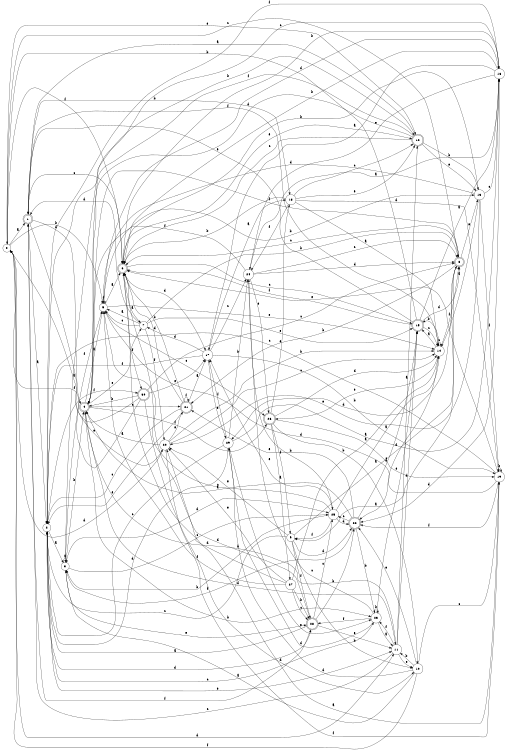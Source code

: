 digraph n25_2 {
__start0 [label="" shape="none"];

rankdir=LR;
size="8,5";

s0 [style="filled", color="black", fillcolor="white" shape="circle", label="0"];
s1 [style="rounded,filled", color="black", fillcolor="white" shape="doublecircle", label="1"];
s2 [style="filled", color="black", fillcolor="white" shape="circle", label="2"];
s3 [style="filled", color="black", fillcolor="white" shape="circle", label="3"];
s4 [style="rounded,filled", color="black", fillcolor="white" shape="doublecircle", label="4"];
s5 [style="filled", color="black", fillcolor="white" shape="circle", label="5"];
s6 [style="rounded,filled", color="black", fillcolor="white" shape="doublecircle", label="6"];
s7 [style="filled", color="black", fillcolor="white" shape="circle", label="7"];
s8 [style="rounded,filled", color="black", fillcolor="white" shape="doublecircle", label="8"];
s9 [style="filled", color="black", fillcolor="white" shape="circle", label="9"];
s10 [style="filled", color="black", fillcolor="white" shape="circle", label="10"];
s11 [style="filled", color="black", fillcolor="white" shape="circle", label="11"];
s12 [style="rounded,filled", color="black", fillcolor="white" shape="doublecircle", label="12"];
s13 [style="filled", color="black", fillcolor="white" shape="circle", label="13"];
s14 [style="filled", color="black", fillcolor="white" shape="circle", label="14"];
s15 [style="rounded,filled", color="black", fillcolor="white" shape="doublecircle", label="15"];
s16 [style="filled", color="black", fillcolor="white" shape="circle", label="16"];
s17 [style="filled", color="black", fillcolor="white" shape="circle", label="17"];
s18 [style="filled", color="black", fillcolor="white" shape="circle", label="18"];
s19 [style="filled", color="black", fillcolor="white" shape="circle", label="19"];
s20 [style="filled", color="black", fillcolor="white" shape="circle", label="20"];
s21 [style="rounded,filled", color="black", fillcolor="white" shape="doublecircle", label="21"];
s22 [style="rounded,filled", color="black", fillcolor="white" shape="doublecircle", label="22"];
s23 [style="filled", color="black", fillcolor="white" shape="circle", label="23"];
s24 [style="filled", color="black", fillcolor="white" shape="circle", label="24"];
s25 [style="filled", color="black", fillcolor="white" shape="circle", label="25"];
s26 [style="rounded,filled", color="black", fillcolor="white" shape="doublecircle", label="26"];
s27 [style="filled", color="black", fillcolor="white" shape="circle", label="27"];
s28 [style="rounded,filled", color="black", fillcolor="white" shape="doublecircle", label="28"];
s29 [style="filled", color="black", fillcolor="white" shape="circle", label="29"];
s30 [style="rounded,filled", color="black", fillcolor="white" shape="doublecircle", label="30"];
s0 -> s1 [label="a"];
s0 -> s5 [label="b"];
s0 -> s8 [label="c"];
s0 -> s11 [label="d"];
s0 -> s12 [label="e"];
s0 -> s6 [label="f"];
s1 -> s2 [label="a"];
s1 -> s18 [label="b"];
s1 -> s6 [label="c"];
s1 -> s4 [label="d"];
s1 -> s20 [label="e"];
s1 -> s14 [label="f"];
s2 -> s3 [label="a"];
s2 -> s12 [label="b"];
s2 -> s23 [label="c"];
s2 -> s28 [label="d"];
s2 -> s11 [label="e"];
s2 -> s30 [label="f"];
s3 -> s3 [label="a"];
s3 -> s4 [label="b"];
s3 -> s25 [label="c"];
s3 -> s25 [label="d"];
s3 -> s28 [label="e"];
s3 -> s5 [label="f"];
s4 -> s5 [label="a"];
s4 -> s23 [label="b"];
s4 -> s21 [label="c"];
s4 -> s11 [label="d"];
s4 -> s7 [label="e"];
s4 -> s26 [label="f"];
s5 -> s6 [label="a"];
s5 -> s13 [label="b"];
s5 -> s26 [label="c"];
s5 -> s16 [label="d"];
s5 -> s14 [label="e"];
s5 -> s5 [label="f"];
s6 -> s7 [label="a"];
s6 -> s16 [label="b"];
s6 -> s15 [label="c"];
s6 -> s17 [label="d"];
s6 -> s12 [label="e"];
s6 -> s30 [label="f"];
s7 -> s5 [label="a"];
s7 -> s8 [label="b"];
s7 -> s5 [label="c"];
s7 -> s1 [label="d"];
s7 -> s15 [label="e"];
s7 -> s20 [label="f"];
s8 -> s9 [label="a"];
s8 -> s21 [label="b"];
s8 -> s6 [label="c"];
s8 -> s29 [label="d"];
s8 -> s13 [label="e"];
s8 -> s4 [label="f"];
s9 -> s8 [label="a"];
s9 -> s10 [label="b"];
s9 -> s2 [label="c"];
s9 -> s22 [label="d"];
s9 -> s20 [label="e"];
s9 -> s28 [label="f"];
s10 -> s3 [label="a"];
s10 -> s11 [label="b"];
s10 -> s19 [label="c"];
s10 -> s29 [label="d"];
s10 -> s22 [label="e"];
s10 -> s0 [label="f"];
s11 -> s12 [label="a"];
s11 -> s4 [label="b"];
s11 -> s1 [label="c"];
s11 -> s15 [label="d"];
s11 -> s10 [label="e"];
s11 -> s23 [label="f"];
s12 -> s1 [label="a"];
s12 -> s13 [label="b"];
s12 -> s6 [label="c"];
s12 -> s4 [label="d"];
s12 -> s13 [label="e"];
s12 -> s4 [label="f"];
s13 -> s14 [label="a"];
s13 -> s6 [label="b"];
s13 -> s16 [label="c"];
s13 -> s5 [label="d"];
s13 -> s20 [label="e"];
s13 -> s19 [label="f"];
s14 -> s15 [label="a"];
s14 -> s15 [label="b"];
s14 -> s14 [label="c"];
s14 -> s22 [label="d"];
s14 -> s26 [label="e"];
s14 -> s8 [label="f"];
s15 -> s16 [label="a"];
s15 -> s0 [label="b"];
s15 -> s14 [label="c"];
s15 -> s8 [label="d"];
s15 -> s1 [label="e"];
s15 -> s6 [label="f"];
s16 -> s17 [label="a"];
s16 -> s6 [label="b"];
s16 -> s3 [label="c"];
s16 -> s22 [label="d"];
s16 -> s24 [label="e"];
s16 -> s2 [label="f"];
s17 -> s18 [label="a"];
s17 -> s19 [label="b"];
s17 -> s24 [label="c"];
s17 -> s7 [label="d"];
s17 -> s29 [label="e"];
s17 -> s2 [label="f"];
s18 -> s14 [label="a"];
s18 -> s6 [label="b"];
s18 -> s12 [label="c"];
s18 -> s19 [label="d"];
s18 -> s12 [label="e"];
s18 -> s24 [label="f"];
s19 -> s20 [label="a"];
s19 -> s19 [label="b"];
s19 -> s2 [label="c"];
s19 -> s5 [label="d"];
s19 -> s6 [label="e"];
s19 -> s22 [label="f"];
s20 -> s4 [label="a"];
s20 -> s14 [label="b"];
s20 -> s14 [label="c"];
s20 -> s0 [label="d"];
s20 -> s21 [label="e"];
s20 -> s19 [label="f"];
s21 -> s17 [label="a"];
s21 -> s6 [label="b"];
s21 -> s2 [label="c"];
s21 -> s6 [label="d"];
s21 -> s2 [label="e"];
s21 -> s21 [label="f"];
s22 -> s4 [label="a"];
s22 -> s23 [label="b"];
s22 -> s25 [label="c"];
s22 -> s15 [label="d"];
s22 -> s21 [label="e"];
s22 -> s3 [label="f"];
s23 -> s11 [label="a"];
s23 -> s23 [label="b"];
s23 -> s24 [label="c"];
s23 -> s29 [label="d"];
s23 -> s15 [label="e"];
s23 -> s28 [label="f"];
s24 -> s16 [label="a"];
s24 -> s25 [label="b"];
s24 -> s8 [label="c"];
s24 -> s8 [label="d"];
s24 -> s26 [label="e"];
s24 -> s4 [label="f"];
s25 -> s14 [label="a"];
s25 -> s3 [label="b"];
s25 -> s5 [label="c"];
s25 -> s22 [label="d"];
s25 -> s17 [label="e"];
s25 -> s9 [label="f"];
s26 -> s27 [label="a"];
s26 -> s10 [label="b"];
s26 -> s19 [label="c"];
s26 -> s14 [label="d"];
s26 -> s18 [label="e"];
s26 -> s9 [label="f"];
s27 -> s14 [label="a"];
s27 -> s28 [label="b"];
s27 -> s28 [label="c"];
s27 -> s6 [label="d"];
s27 -> s20 [label="e"];
s27 -> s5 [label="f"];
s28 -> s2 [label="a"];
s28 -> s22 [label="b"];
s28 -> s25 [label="c"];
s28 -> s6 [label="d"];
s28 -> s11 [label="e"];
s28 -> s1 [label="f"];
s29 -> s16 [label="a"];
s29 -> s24 [label="b"];
s29 -> s2 [label="c"];
s29 -> s2 [label="d"];
s29 -> s23 [label="e"];
s29 -> s17 [label="f"];
s30 -> s0 [label="a"];
s30 -> s4 [label="b"];
s30 -> s8 [label="c"];
s30 -> s10 [label="d"];
s30 -> s17 [label="e"];
s30 -> s0 [label="f"];

}